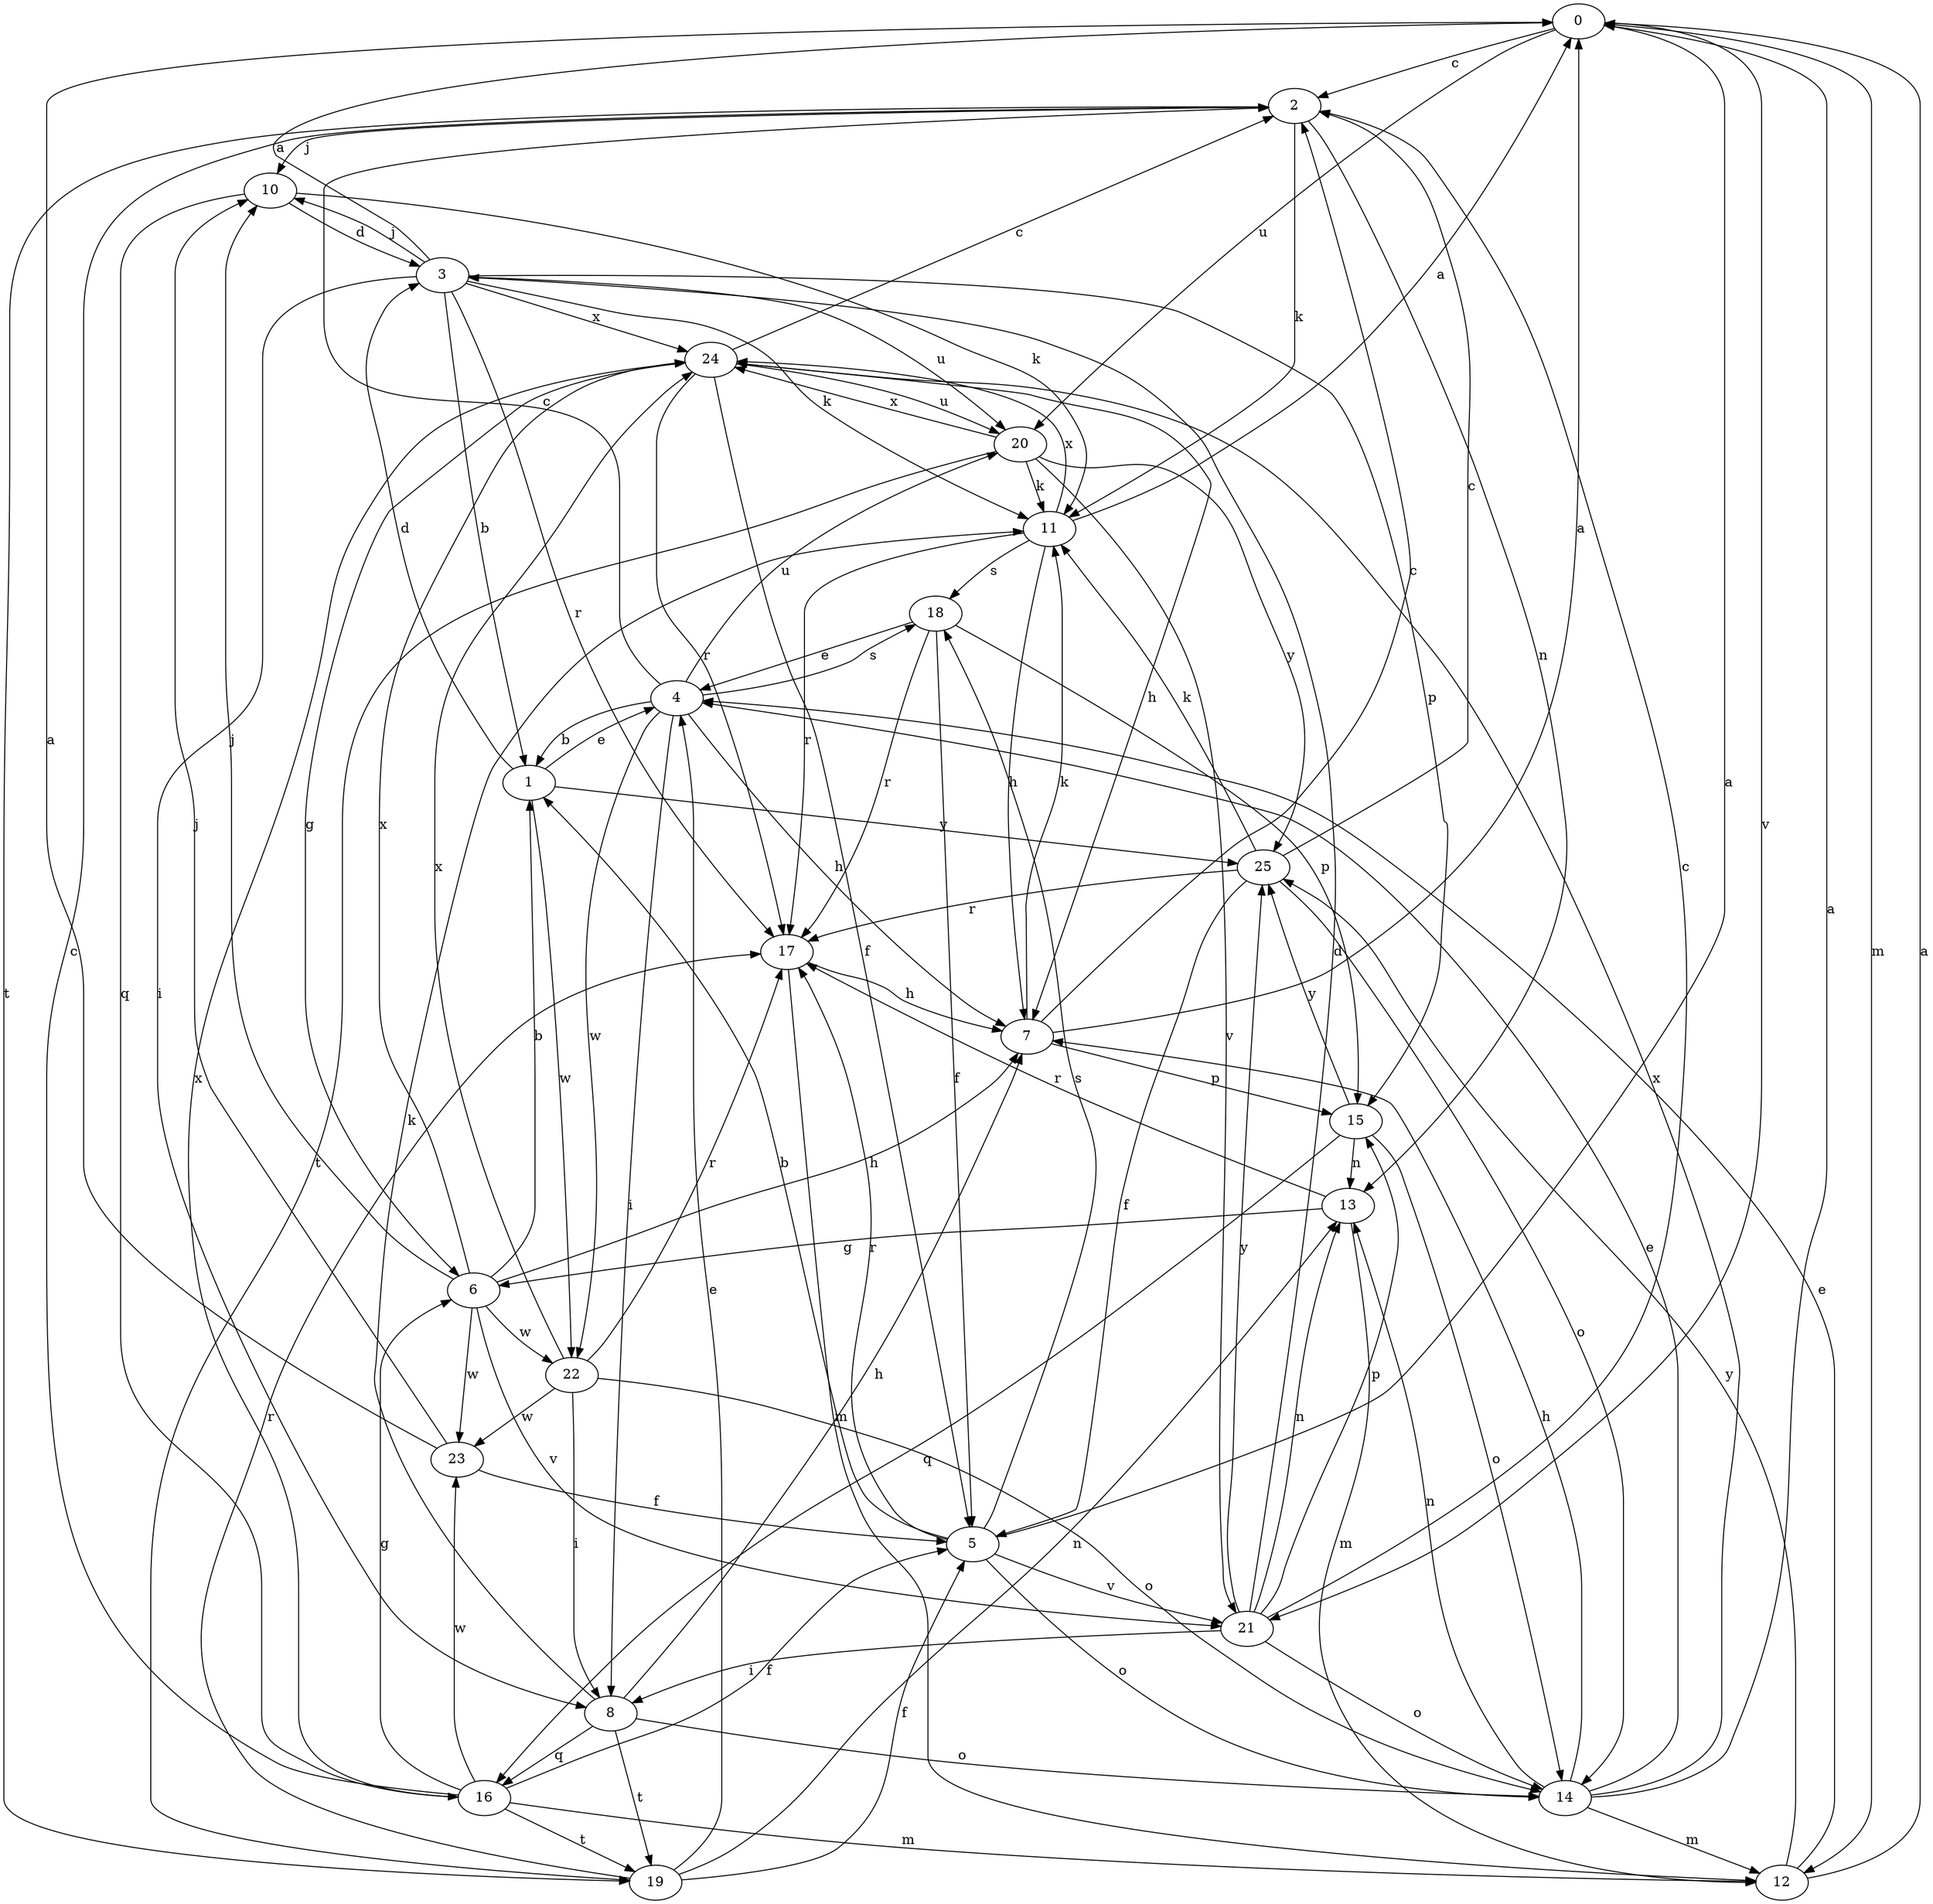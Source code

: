 strict digraph  {
0;
1;
2;
3;
4;
5;
6;
7;
8;
10;
11;
12;
13;
14;
15;
16;
17;
18;
19;
20;
21;
22;
23;
24;
25;
0 -> 2  [label=c];
0 -> 12  [label=m];
0 -> 20  [label=u];
0 -> 21  [label=v];
1 -> 3  [label=d];
1 -> 4  [label=e];
1 -> 22  [label=w];
1 -> 25  [label=y];
2 -> 10  [label=j];
2 -> 11  [label=k];
2 -> 13  [label=n];
2 -> 19  [label=t];
3 -> 0  [label=a];
3 -> 1  [label=b];
3 -> 8  [label=i];
3 -> 10  [label=j];
3 -> 11  [label=k];
3 -> 15  [label=p];
3 -> 17  [label=r];
3 -> 20  [label=u];
3 -> 24  [label=x];
4 -> 1  [label=b];
4 -> 2  [label=c];
4 -> 7  [label=h];
4 -> 8  [label=i];
4 -> 18  [label=s];
4 -> 20  [label=u];
4 -> 22  [label=w];
5 -> 0  [label=a];
5 -> 1  [label=b];
5 -> 14  [label=o];
5 -> 17  [label=r];
5 -> 18  [label=s];
5 -> 21  [label=v];
6 -> 1  [label=b];
6 -> 7  [label=h];
6 -> 10  [label=j];
6 -> 21  [label=v];
6 -> 22  [label=w];
6 -> 23  [label=w];
6 -> 24  [label=x];
7 -> 0  [label=a];
7 -> 2  [label=c];
7 -> 11  [label=k];
7 -> 15  [label=p];
8 -> 7  [label=h];
8 -> 11  [label=k];
8 -> 14  [label=o];
8 -> 16  [label=q];
8 -> 19  [label=t];
10 -> 3  [label=d];
10 -> 11  [label=k];
10 -> 16  [label=q];
11 -> 0  [label=a];
11 -> 7  [label=h];
11 -> 17  [label=r];
11 -> 18  [label=s];
11 -> 24  [label=x];
12 -> 0  [label=a];
12 -> 4  [label=e];
12 -> 25  [label=y];
13 -> 6  [label=g];
13 -> 12  [label=m];
13 -> 17  [label=r];
14 -> 0  [label=a];
14 -> 4  [label=e];
14 -> 7  [label=h];
14 -> 12  [label=m];
14 -> 13  [label=n];
14 -> 24  [label=x];
15 -> 13  [label=n];
15 -> 14  [label=o];
15 -> 16  [label=q];
15 -> 25  [label=y];
16 -> 2  [label=c];
16 -> 5  [label=f];
16 -> 6  [label=g];
16 -> 12  [label=m];
16 -> 19  [label=t];
16 -> 23  [label=w];
16 -> 24  [label=x];
17 -> 7  [label=h];
17 -> 12  [label=m];
18 -> 4  [label=e];
18 -> 5  [label=f];
18 -> 15  [label=p];
18 -> 17  [label=r];
19 -> 4  [label=e];
19 -> 5  [label=f];
19 -> 13  [label=n];
19 -> 17  [label=r];
20 -> 11  [label=k];
20 -> 19  [label=t];
20 -> 21  [label=v];
20 -> 24  [label=x];
20 -> 25  [label=y];
21 -> 2  [label=c];
21 -> 3  [label=d];
21 -> 8  [label=i];
21 -> 13  [label=n];
21 -> 14  [label=o];
21 -> 15  [label=p];
21 -> 25  [label=y];
22 -> 8  [label=i];
22 -> 14  [label=o];
22 -> 17  [label=r];
22 -> 23  [label=w];
22 -> 24  [label=x];
23 -> 0  [label=a];
23 -> 5  [label=f];
23 -> 10  [label=j];
24 -> 2  [label=c];
24 -> 5  [label=f];
24 -> 6  [label=g];
24 -> 7  [label=h];
24 -> 17  [label=r];
24 -> 20  [label=u];
25 -> 2  [label=c];
25 -> 5  [label=f];
25 -> 11  [label=k];
25 -> 14  [label=o];
25 -> 17  [label=r];
}
